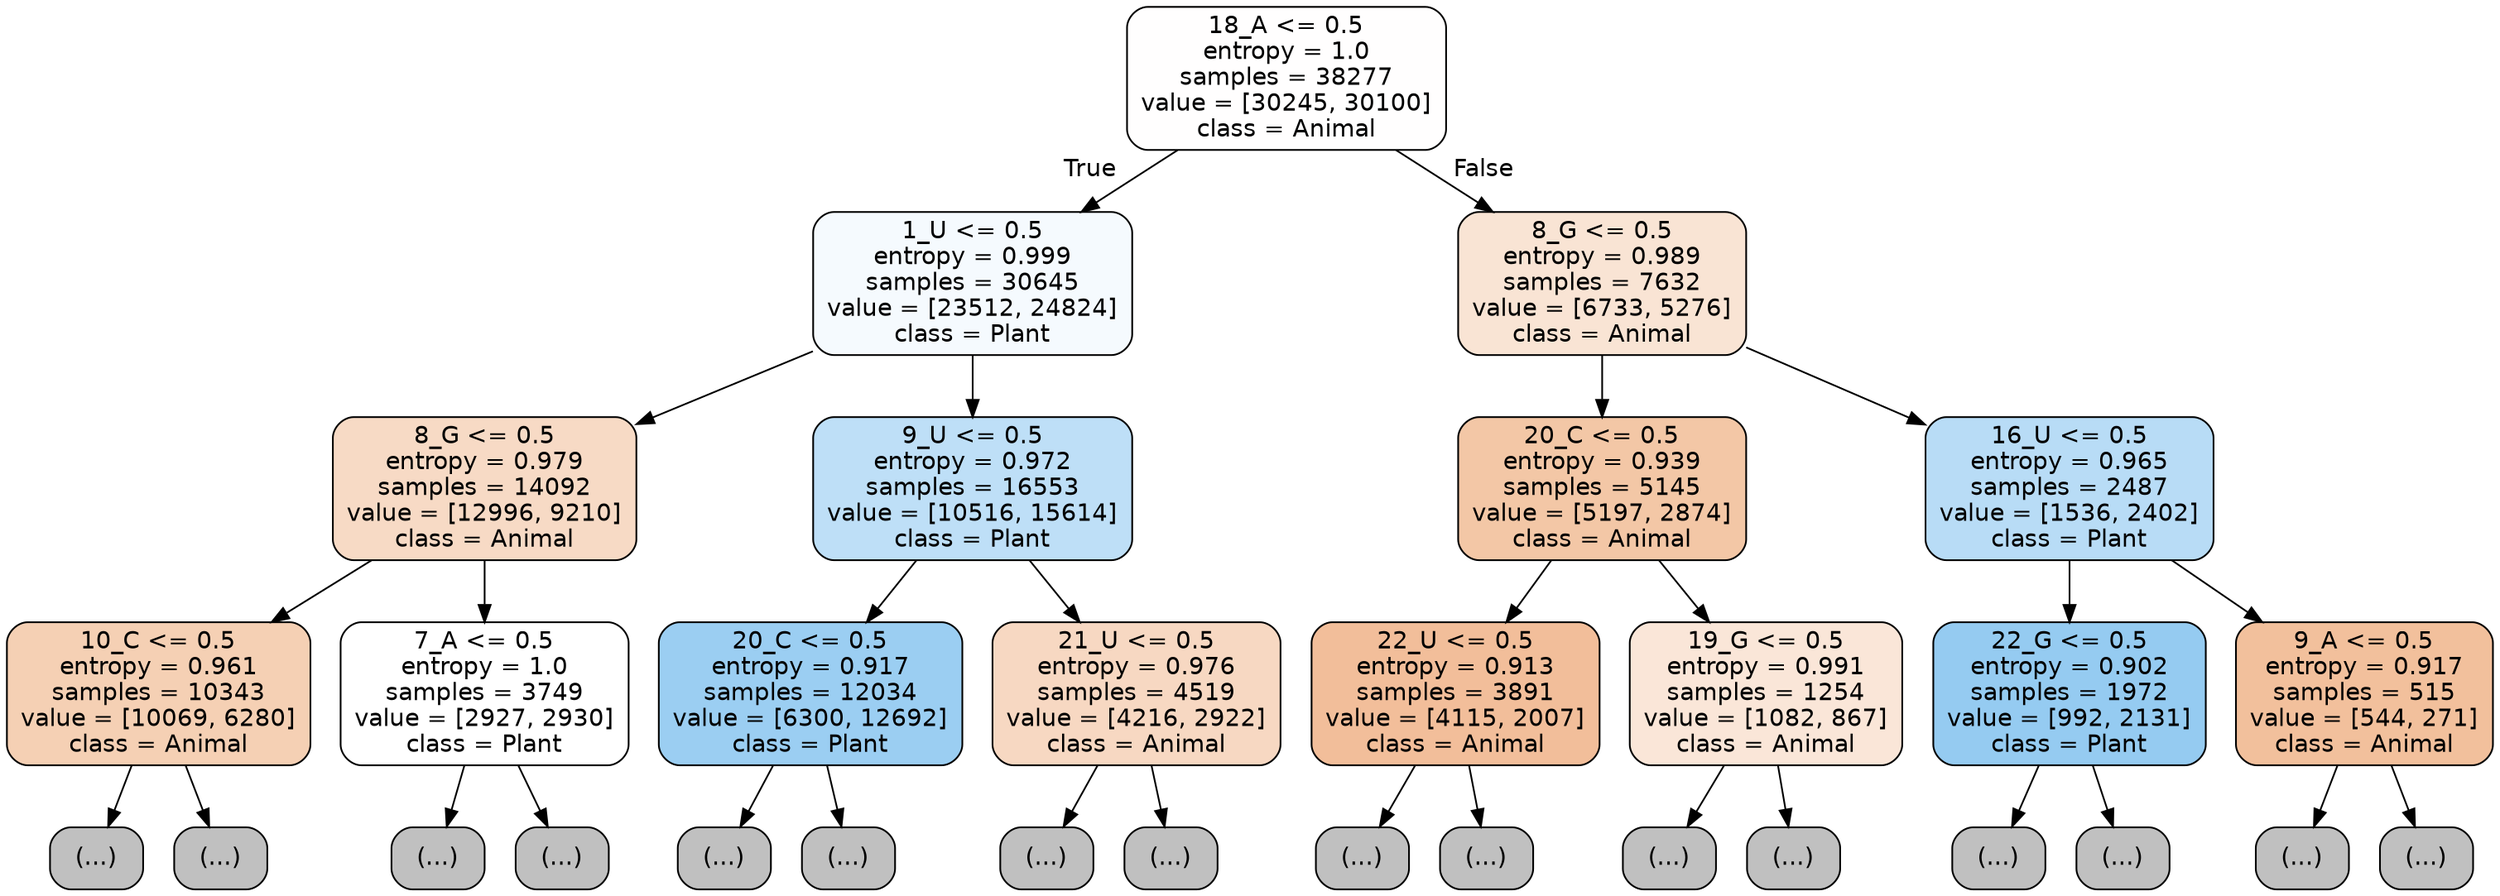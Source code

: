 digraph Tree {
node [shape=box, style="filled, rounded", color="black", fontname="helvetica"] ;
edge [fontname="helvetica"] ;
0 [label="18_A <= 0.5\nentropy = 1.0\nsamples = 38277\nvalue = [30245, 30100]\nclass = Animal", fillcolor="#fffefe"] ;
1 [label="1_U <= 0.5\nentropy = 0.999\nsamples = 30645\nvalue = [23512, 24824]\nclass = Plant", fillcolor="#f5fafe"] ;
0 -> 1 [labeldistance=2.5, labelangle=45, headlabel="True"] ;
2 [label="8_G <= 0.5\nentropy = 0.979\nsamples = 14092\nvalue = [12996, 9210]\nclass = Animal", fillcolor="#f7dac5"] ;
1 -> 2 ;
3 [label="10_C <= 0.5\nentropy = 0.961\nsamples = 10343\nvalue = [10069, 6280]\nclass = Animal", fillcolor="#f5d0b4"] ;
2 -> 3 ;
4 [label="(...)", fillcolor="#C0C0C0"] ;
3 -> 4 ;
4365 [label="(...)", fillcolor="#C0C0C0"] ;
3 -> 4365 ;
5576 [label="7_A <= 0.5\nentropy = 1.0\nsamples = 3749\nvalue = [2927, 2930]\nclass = Plant", fillcolor="#ffffff"] ;
2 -> 5576 ;
5577 [label="(...)", fillcolor="#C0C0C0"] ;
5576 -> 5577 ;
6990 [label="(...)", fillcolor="#C0C0C0"] ;
5576 -> 6990 ;
7511 [label="9_U <= 0.5\nentropy = 0.972\nsamples = 16553\nvalue = [10516, 15614]\nclass = Plant", fillcolor="#bedff7"] ;
1 -> 7511 ;
7512 [label="20_C <= 0.5\nentropy = 0.917\nsamples = 12034\nvalue = [6300, 12692]\nclass = Plant", fillcolor="#9bcef2"] ;
7511 -> 7512 ;
7513 [label="(...)", fillcolor="#C0C0C0"] ;
7512 -> 7513 ;
10620 [label="(...)", fillcolor="#C0C0C0"] ;
7512 -> 10620 ;
11653 [label="21_U <= 0.5\nentropy = 0.976\nsamples = 4519\nvalue = [4216, 2922]\nclass = Animal", fillcolor="#f7d8c2"] ;
7511 -> 11653 ;
11654 [label="(...)", fillcolor="#C0C0C0"] ;
11653 -> 11654 ;
12989 [label="(...)", fillcolor="#C0C0C0"] ;
11653 -> 12989 ;
13372 [label="8_G <= 0.5\nentropy = 0.989\nsamples = 7632\nvalue = [6733, 5276]\nclass = Animal", fillcolor="#f9e4d4"] ;
0 -> 13372 [labeldistance=2.5, labelangle=-45, headlabel="False"] ;
13373 [label="20_C <= 0.5\nentropy = 0.939\nsamples = 5145\nvalue = [5197, 2874]\nclass = Animal", fillcolor="#f3c7a6"] ;
13372 -> 13373 ;
13374 [label="22_U <= 0.5\nentropy = 0.913\nsamples = 3891\nvalue = [4115, 2007]\nclass = Animal", fillcolor="#f2be9a"] ;
13373 -> 13374 ;
13375 [label="(...)", fillcolor="#C0C0C0"] ;
13374 -> 13375 ;
15148 [label="(...)", fillcolor="#C0C0C0"] ;
13374 -> 15148 ;
15389 [label="19_G <= 0.5\nentropy = 0.991\nsamples = 1254\nvalue = [1082, 867]\nclass = Animal", fillcolor="#fae6d8"] ;
13373 -> 15389 ;
15390 [label="(...)", fillcolor="#C0C0C0"] ;
15389 -> 15390 ;
15901 [label="(...)", fillcolor="#C0C0C0"] ;
15389 -> 15901 ;
16086 [label="16_U <= 0.5\nentropy = 0.965\nsamples = 2487\nvalue = [1536, 2402]\nclass = Plant", fillcolor="#b8dcf6"] ;
13372 -> 16086 ;
16087 [label="22_G <= 0.5\nentropy = 0.902\nsamples = 1972\nvalue = [992, 2131]\nclass = Plant", fillcolor="#95cbf1"] ;
16086 -> 16087 ;
16088 [label="(...)", fillcolor="#C0C0C0"] ;
16087 -> 16088 ;
16765 [label="(...)", fillcolor="#C0C0C0"] ;
16087 -> 16765 ;
16856 [label="9_A <= 0.5\nentropy = 0.917\nsamples = 515\nvalue = [544, 271]\nclass = Animal", fillcolor="#f2c09c"] ;
16086 -> 16856 ;
16857 [label="(...)", fillcolor="#C0C0C0"] ;
16856 -> 16857 ;
17022 [label="(...)", fillcolor="#C0C0C0"] ;
16856 -> 17022 ;
}